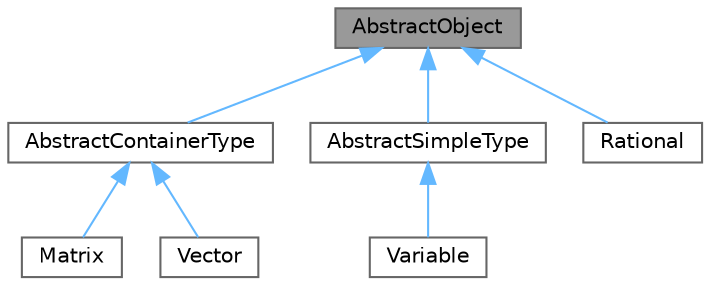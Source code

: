 digraph "AbstractObject"
{
 // LATEX_PDF_SIZE
  bgcolor="transparent";
  edge [fontname=Helvetica,fontsize=10,labelfontname=Helvetica,labelfontsize=10];
  node [fontname=Helvetica,fontsize=10,shape=box,height=0.2,width=0.4];
  Node1 [id="Node000001",label="AbstractObject",height=0.2,width=0.4,color="gray40", fillcolor="grey60", style="filled", fontcolor="black",tooltip="This class is used to represent an object."];
  Node1 -> Node2 [id="edge1_Node000001_Node000002",dir="back",color="steelblue1",style="solid",tooltip=" "];
  Node2 [id="Node000002",label="AbstractContainerType",height=0.2,width=0.4,color="gray40", fillcolor="white", style="filled",URL="$d5/d11/classAbstractContainerType.html",tooltip="Abstract container object."];
  Node2 -> Node3 [id="edge2_Node000002_Node000003",dir="back",color="steelblue1",style="solid",tooltip=" "];
  Node3 [id="Node000003",label="Matrix",height=0.2,width=0.4,color="gray40", fillcolor="white", style="filled",URL="$d3/d3f/classMatrix.html",tooltip="Matrix is a class that represents a matrix."];
  Node2 -> Node4 [id="edge3_Node000002_Node000004",dir="back",color="steelblue1",style="solid",tooltip=" "];
  Node4 [id="Node000004",label="Vector",height=0.2,width=0.4,color="gray40", fillcolor="white", style="filled",URL="$d6/da1/classVector.html",tooltip="The Vector class represents a vector of integers."];
  Node1 -> Node5 [id="edge4_Node000001_Node000005",dir="back",color="steelblue1",style="solid",tooltip=" "];
  Node5 [id="Node000005",label="AbstractSimpleType",height=0.2,width=0.4,color="gray40", fillcolor="white", style="filled",URL="$d9/d0a/classAbstractSimpleType.html",tooltip="Th Abstract simple type."];
  Node5 -> Node6 [id="edge5_Node000005_Node000006",dir="back",color="steelblue1",style="solid",tooltip=" "];
  Node6 [id="Node000006",label="Variable",height=0.2,width=0.4,color="gray40", fillcolor="white", style="filled",URL="$d6/d1c/classVariable.html",tooltip="This class is used to create a variable with a value."];
  Node1 -> Node7 [id="edge6_Node000001_Node000007",dir="back",color="steelblue1",style="solid",tooltip=" "];
  Node7 [id="Node000007",label="Rational",height=0.2,width=0.4,color="gray40", fillcolor="white", style="filled",URL="$d8/da7/classRational.html",tooltip="This class is Rational Rational."];
}
